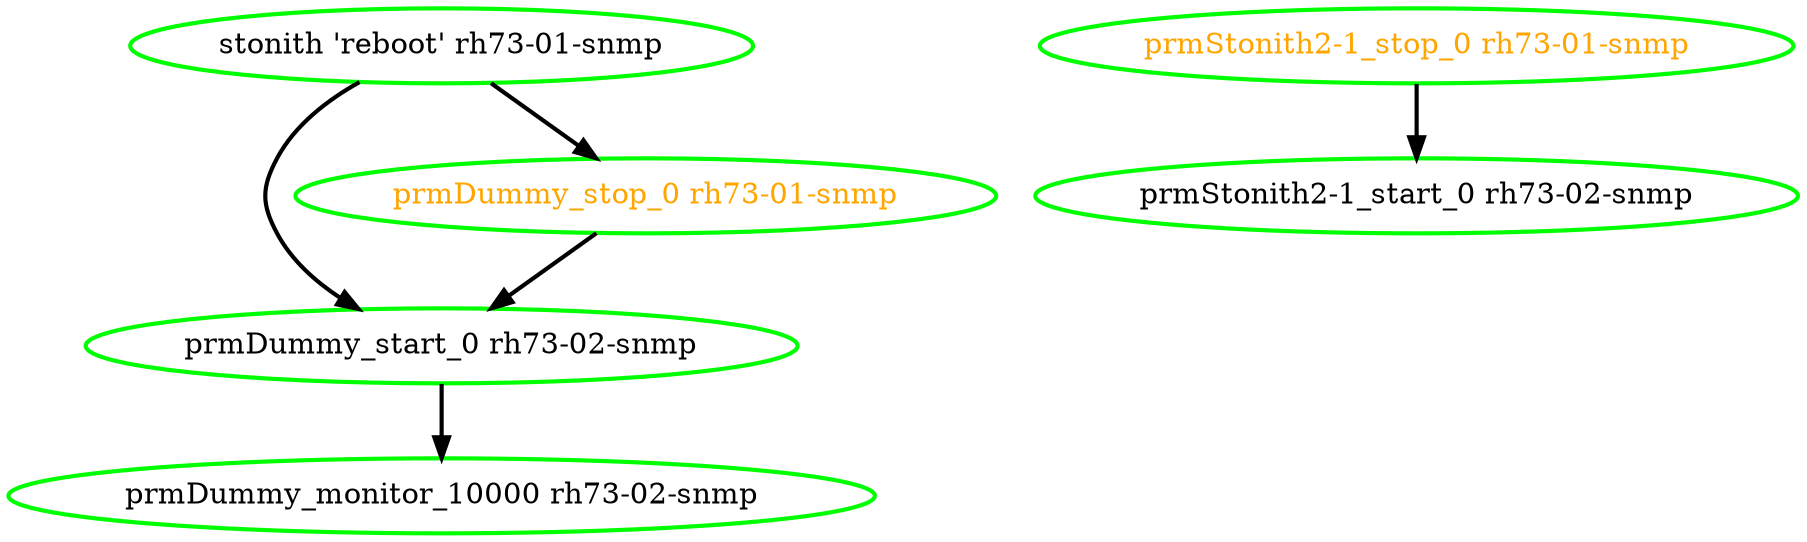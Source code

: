 digraph "g" {
"prmDummy_monitor_10000 rh73-02-snmp" [ style=bold color="green" fontcolor="black"]
"prmDummy_start_0 rh73-02-snmp" -> "prmDummy_monitor_10000 rh73-02-snmp" [ style = bold]
"prmDummy_start_0 rh73-02-snmp" [ style=bold color="green" fontcolor="black"]
"prmDummy_stop_0 rh73-01-snmp" -> "prmDummy_start_0 rh73-02-snmp" [ style = bold]
"prmDummy_stop_0 rh73-01-snmp" [ style=bold color="green" fontcolor="orange"]
"prmStonith2-1_start_0 rh73-02-snmp" [ style=bold color="green" fontcolor="black"]
"prmStonith2-1_stop_0 rh73-01-snmp" -> "prmStonith2-1_start_0 rh73-02-snmp" [ style = bold]
"prmStonith2-1_stop_0 rh73-01-snmp" [ style=bold color="green" fontcolor="orange"]
"stonith 'reboot' rh73-01-snmp" -> "prmDummy_start_0 rh73-02-snmp" [ style = bold]
"stonith 'reboot' rh73-01-snmp" -> "prmDummy_stop_0 rh73-01-snmp" [ style = bold]
"stonith 'reboot' rh73-01-snmp" [ style=bold color="green" fontcolor="black"]
}

